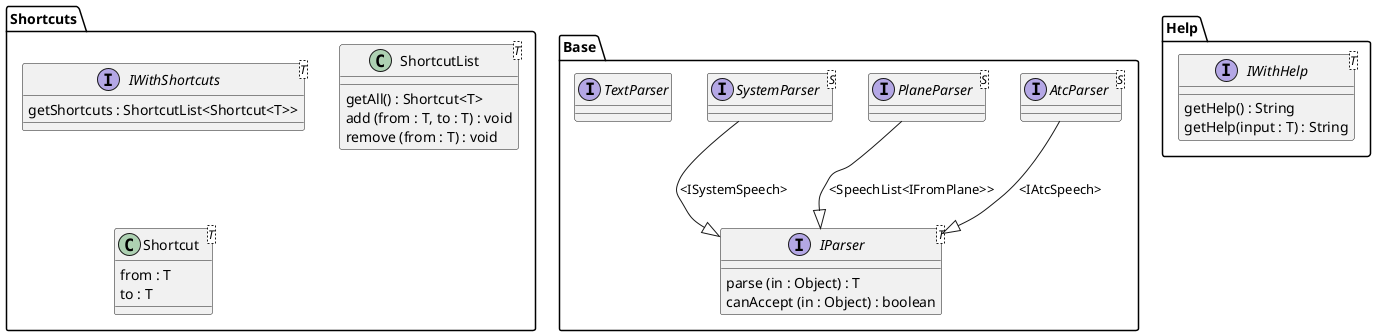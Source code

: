 @startuml

package "Base"{


interface IParser<T> {
  parse (in : Object) : T
  canAccept (in : Object) : boolean
}

interface AtcParser<S>
AtcParser --|> IParser : <IAtcSpeech>

interface PlaneParser<S>
PlaneParser --|> IParser : <SpeechList<IFromPlane>>

interface SystemParser<S>
SystemParser --|> IParser : <ISystemSpeech>

interface TextParser

}

package "Help"{

interface IWithHelp<T>{
  getHelp() : String
  getHelp(input : T) : String
}

}

package "Shortcuts"{
interface IWithShortcuts<T>{
   getShortcuts : ShortcutList<Shortcut<T>>
}

class ShortcutList<T>
{
  getAll() : Shortcut<T>
  add (from : T, to : T) : void
  remove (from : T) : void
}

class Shortcut<T>{
  from : T
  to : T
}

}

@enduml